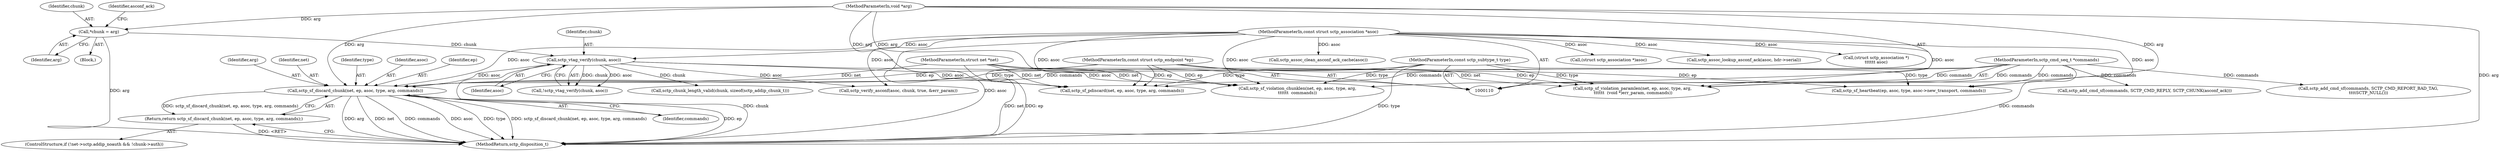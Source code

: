digraph "0_linux_9de7922bc709eee2f609cd01d98aaedc4cf5ea74_1@pointer" {
"1000163" [label="(Call,sctp_sf_discard_chunk(net, ep, asoc, type, arg, commands))"];
"1000111" [label="(MethodParameterIn,struct net *net)"];
"1000112" [label="(MethodParameterIn,const struct sctp_endpoint *ep)"];
"1000134" [label="(Call,sctp_vtag_verify(chunk, asoc))"];
"1000119" [label="(Call,*chunk = arg)"];
"1000115" [label="(MethodParameterIn,void *arg)"];
"1000113" [label="(MethodParameterIn,const struct sctp_association *asoc)"];
"1000114" [label="(MethodParameterIn,const sctp_subtype_t type)"];
"1000116" [label="(MethodParameterIn,sctp_cmd_seq_t *commands)"];
"1000162" [label="(Return,return sctp_sf_discard_chunk(net, ep, asoc, type, arg, commands);)"];
"1000112" [label="(MethodParameterIn,const struct sctp_endpoint *ep)"];
"1000143" [label="(Call,sctp_sf_pdiscard(net, ep, asoc, type, arg, commands))"];
"1000115" [label="(MethodParameterIn,void *arg)"];
"1000298" [label="(Call,sctp_sf_heartbeat(ep, asoc, type, asoc->new_transport, commands))"];
"1000136" [label="(Identifier,asoc)"];
"1000163" [label="(Call,sctp_sf_discard_chunk(net, ep, asoc, type, arg, commands))"];
"1000150" [label="(ControlStructure,if (!net->sctp.addip_noauth && !chunk->auth))"];
"1000169" [label="(Identifier,commands)"];
"1000164" [label="(Identifier,net)"];
"1000116" [label="(MethodParameterIn,sctp_cmd_seq_t *commands)"];
"1000288" [label="(Call,sctp_add_cmd_sf(commands, SCTP_CMD_REPLY, SCTP_CHUNK(asconf_ack)))"];
"1000166" [label="(Identifier,asoc)"];
"1000134" [label="(Call,sctp_vtag_verify(chunk, asoc))"];
"1000133" [label="(Call,!sctp_vtag_verify(chunk, asoc))"];
"1000119" [label="(Call,*chunk = arg)"];
"1000201" [label="(Call,sctp_verify_asconf(asoc, chunk, true, &err_param))"];
"1000113" [label="(MethodParameterIn,const struct sctp_association *asoc)"];
"1000208" [label="(Call,sctp_sf_violation_paramlen(net, ep, asoc, type, arg,\n \t\t\t\t\t\t  (void *)err_param, commands))"];
"1000165" [label="(Identifier,ep)"];
"1000315" [label="(MethodReturn,sctp_disposition_t)"];
"1000135" [label="(Identifier,chunk)"];
"1000117" [label="(Block,)"];
"1000121" [label="(Identifier,arg)"];
"1000234" [label="(Call,sctp_assoc_clean_asconf_ack_cache(asoc))"];
"1000167" [label="(Identifier,type)"];
"1000111" [label="(MethodParameterIn,struct net *net)"];
"1000162" [label="(Return,return sctp_sf_discard_chunk(net, ep, asoc, type, arg, commands);)"];
"1000120" [label="(Identifier,chunk)"];
"1000124" [label="(Identifier,asconf_ack)"];
"1000308" [label="(Call,(struct sctp_association *)asoc)"];
"1000168" [label="(Identifier,arg)"];
"1000138" [label="(Call,sctp_add_cmd_sf(commands, SCTP_CMD_REPORT_BAD_TAG,\n\t\t\t\tSCTP_NULL()))"];
"1000114" [label="(MethodParameterIn,const sctp_subtype_t type)"];
"1000262" [label="(Call,sctp_assoc_lookup_asconf_ack(asoc, hdr->serial))"];
"1000177" [label="(Call,sctp_sf_violation_chunklen(net, ep, asoc, type, arg,\n\t\t\t\t\t\t  commands))"];
"1000172" [label="(Call,sctp_chunk_length_valid(chunk, sizeof(sctp_addip_chunk_t)))"];
"1000239" [label="(Call,(struct sctp_association *)\n\t\t\t\t\t\t asoc)"];
"1000163" -> "1000162"  [label="AST: "];
"1000163" -> "1000169"  [label="CFG: "];
"1000164" -> "1000163"  [label="AST: "];
"1000165" -> "1000163"  [label="AST: "];
"1000166" -> "1000163"  [label="AST: "];
"1000167" -> "1000163"  [label="AST: "];
"1000168" -> "1000163"  [label="AST: "];
"1000169" -> "1000163"  [label="AST: "];
"1000162" -> "1000163"  [label="CFG: "];
"1000163" -> "1000315"  [label="DDG: arg"];
"1000163" -> "1000315"  [label="DDG: net"];
"1000163" -> "1000315"  [label="DDG: commands"];
"1000163" -> "1000315"  [label="DDG: asoc"];
"1000163" -> "1000315"  [label="DDG: type"];
"1000163" -> "1000315"  [label="DDG: sctp_sf_discard_chunk(net, ep, asoc, type, arg, commands)"];
"1000163" -> "1000315"  [label="DDG: ep"];
"1000163" -> "1000162"  [label="DDG: sctp_sf_discard_chunk(net, ep, asoc, type, arg, commands)"];
"1000111" -> "1000163"  [label="DDG: net"];
"1000112" -> "1000163"  [label="DDG: ep"];
"1000134" -> "1000163"  [label="DDG: asoc"];
"1000113" -> "1000163"  [label="DDG: asoc"];
"1000114" -> "1000163"  [label="DDG: type"];
"1000115" -> "1000163"  [label="DDG: arg"];
"1000116" -> "1000163"  [label="DDG: commands"];
"1000111" -> "1000110"  [label="AST: "];
"1000111" -> "1000315"  [label="DDG: net"];
"1000111" -> "1000143"  [label="DDG: net"];
"1000111" -> "1000177"  [label="DDG: net"];
"1000111" -> "1000208"  [label="DDG: net"];
"1000112" -> "1000110"  [label="AST: "];
"1000112" -> "1000315"  [label="DDG: ep"];
"1000112" -> "1000143"  [label="DDG: ep"];
"1000112" -> "1000177"  [label="DDG: ep"];
"1000112" -> "1000208"  [label="DDG: ep"];
"1000112" -> "1000298"  [label="DDG: ep"];
"1000134" -> "1000133"  [label="AST: "];
"1000134" -> "1000136"  [label="CFG: "];
"1000135" -> "1000134"  [label="AST: "];
"1000136" -> "1000134"  [label="AST: "];
"1000133" -> "1000134"  [label="CFG: "];
"1000134" -> "1000315"  [label="DDG: chunk"];
"1000134" -> "1000133"  [label="DDG: chunk"];
"1000134" -> "1000133"  [label="DDG: asoc"];
"1000119" -> "1000134"  [label="DDG: chunk"];
"1000113" -> "1000134"  [label="DDG: asoc"];
"1000134" -> "1000143"  [label="DDG: asoc"];
"1000134" -> "1000172"  [label="DDG: chunk"];
"1000134" -> "1000177"  [label="DDG: asoc"];
"1000134" -> "1000201"  [label="DDG: asoc"];
"1000119" -> "1000117"  [label="AST: "];
"1000119" -> "1000121"  [label="CFG: "];
"1000120" -> "1000119"  [label="AST: "];
"1000121" -> "1000119"  [label="AST: "];
"1000124" -> "1000119"  [label="CFG: "];
"1000119" -> "1000315"  [label="DDG: arg"];
"1000115" -> "1000119"  [label="DDG: arg"];
"1000115" -> "1000110"  [label="AST: "];
"1000115" -> "1000315"  [label="DDG: arg"];
"1000115" -> "1000143"  [label="DDG: arg"];
"1000115" -> "1000177"  [label="DDG: arg"];
"1000115" -> "1000208"  [label="DDG: arg"];
"1000113" -> "1000110"  [label="AST: "];
"1000113" -> "1000315"  [label="DDG: asoc"];
"1000113" -> "1000143"  [label="DDG: asoc"];
"1000113" -> "1000177"  [label="DDG: asoc"];
"1000113" -> "1000201"  [label="DDG: asoc"];
"1000113" -> "1000208"  [label="DDG: asoc"];
"1000113" -> "1000234"  [label="DDG: asoc"];
"1000113" -> "1000239"  [label="DDG: asoc"];
"1000113" -> "1000262"  [label="DDG: asoc"];
"1000113" -> "1000298"  [label="DDG: asoc"];
"1000113" -> "1000308"  [label="DDG: asoc"];
"1000114" -> "1000110"  [label="AST: "];
"1000114" -> "1000315"  [label="DDG: type"];
"1000114" -> "1000143"  [label="DDG: type"];
"1000114" -> "1000177"  [label="DDG: type"];
"1000114" -> "1000208"  [label="DDG: type"];
"1000114" -> "1000298"  [label="DDG: type"];
"1000116" -> "1000110"  [label="AST: "];
"1000116" -> "1000315"  [label="DDG: commands"];
"1000116" -> "1000138"  [label="DDG: commands"];
"1000116" -> "1000143"  [label="DDG: commands"];
"1000116" -> "1000177"  [label="DDG: commands"];
"1000116" -> "1000208"  [label="DDG: commands"];
"1000116" -> "1000288"  [label="DDG: commands"];
"1000116" -> "1000298"  [label="DDG: commands"];
"1000162" -> "1000150"  [label="AST: "];
"1000315" -> "1000162"  [label="CFG: "];
"1000162" -> "1000315"  [label="DDG: <RET>"];
}
